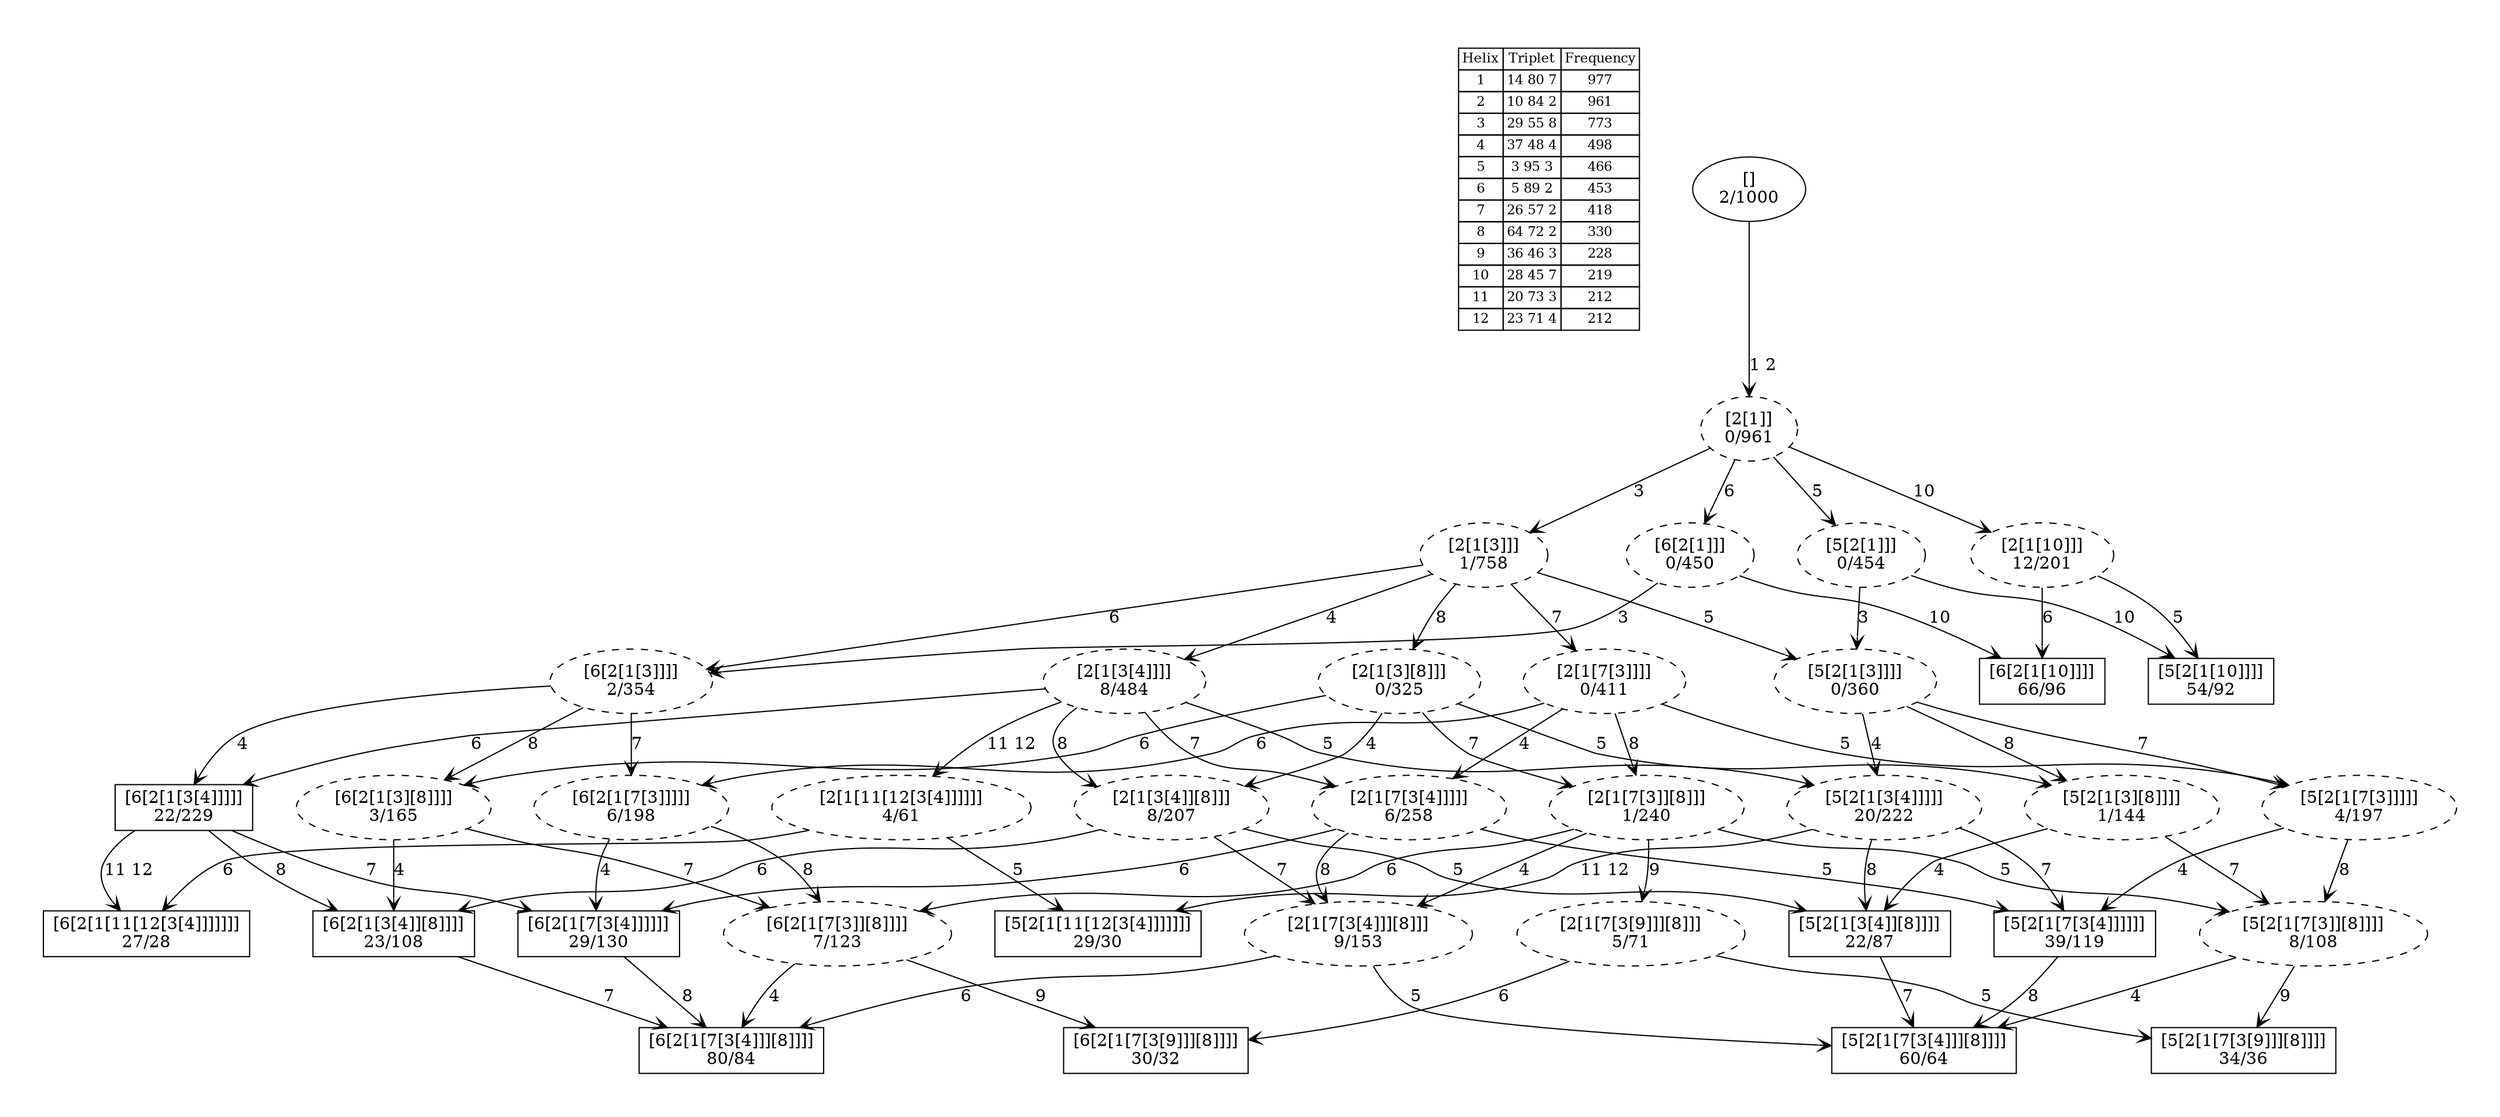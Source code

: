 digraph G {
	pad = 0.5;
	nodesep = 0.5;
"legend" [label = < <table border="0" cellborder="1" cellspacing="0"><tr><td>Helix</td><td>Triplet</td><td>Frequency</td></tr>
<tr><td>1</td><td>14 80 7</td><td>977</td></tr>
<tr><td>2</td><td>10 84 2</td><td>961</td></tr>
<tr><td>3</td><td>29 55 8</td><td>773</td></tr>
<tr><td>4</td><td>37 48 4</td><td>498</td></tr>
<tr><td>5</td><td>3 95 3</td><td>466</td></tr>
<tr><td>6</td><td>5 89 2</td><td>453</td></tr>
<tr><td>7</td><td>26 57 2</td><td>418</td></tr>
<tr><td>8</td><td>64 72 2</td><td>330</td></tr>
<tr><td>9</td><td>36 46 3</td><td>228</td></tr>
<tr><td>10</td><td>28 45 7</td><td>219</td></tr>
<tr><td>11</td><td>20 73 3</td><td>212</td></tr>
<tr><td>12</td><td>23 71 4</td><td>212</td></tr>
</table>>, shape = plaintext, fontsize=11];
"1 2 3 4 6 7 8 " [shape = box];
"1 2 6 10 " [shape = box];
"1 2 3 4 5 7 8 " [shape = box];
"1 2 5 10 " [shape = box];
"1 2 3 4 5 7 " [shape = box];
"1 2 3 5 7 8 9 " [shape = box];
"1 2 3 6 7 8 9 " [shape = box];
"1 2 3 4 5 11 12 " [shape = box];
"1 2 3 4 6 7 " [shape = box];
"1 2 3 4 6 11 12 " [shape = box];
"1 2 3 4 6 8 " [shape = box];
"1 2 3 4 6 " [shape = box];
"1 2 3 4 5 8 " [shape = box];
"1 2 6 " [style = dashed];
"1 2 3 4 7 8 " [style = dashed];
"1 2 " [style = dashed];
"1 2 3 4 7 " [style = dashed];
"1 2 3 7 8 " [style = dashed];
"1 2 3 6 7 8 " [style = dashed];
"1 2 3 4 " [style = dashed];
"1 2 3 4 8 " [style = dashed];
"1 2 10 " [style = dashed];
"1 2 5 " [style = dashed];
"1 2 3 5 7 8 " [style = dashed];
"1 2 3 4 5 " [style = dashed];
"1 2 3 5 7 " [style = dashed];
"1 2 3 7 " [style = dashed];
"1 2 3 7 8 9 " [style = dashed];
"1 2 3 5 " [style = dashed];
"1 2 3 " [style = dashed];
"1 2 3 8 " [style = dashed];
"1 2 3 5 8 " [style = dashed];
"1 2 3 6 7 " [style = dashed];
"1 2 3 6 " [style = dashed];
"1 2 3 6 8 " [style = dashed];
"1 2 3 4 11 12 " [style = dashed];
"1 2 3 4 6 7 8 " [label = "[6[2[1[7[3[4]]][8]]]]\n80/84"];
"1 2 6 10 " [label = "[6[2[1[10]]]]\n66/96"];
"1 2 3 4 5 7 8 " [label = "[5[2[1[7[3[4]]][8]]]]\n60/64"];
"1 2 5 10 " [label = "[5[2[1[10]]]]\n54/92"];
"1 2 3 4 5 7 " [label = "[5[2[1[7[3[4]]]]]]\n39/119"];
"1 2 3 5 7 8 9 " [label = "[5[2[1[7[3[9]]][8]]]]\n34/36"];
"1 2 3 6 7 8 9 " [label = "[6[2[1[7[3[9]]][8]]]]\n30/32"];
"1 2 3 4 5 11 12 " [label = "[5[2[1[11[12[3[4]]]]]]]\n29/30"];
"1 2 3 4 6 7 " [label = "[6[2[1[7[3[4]]]]]]\n29/130"];
"1 2 3 4 6 11 12 " [label = "[6[2[1[11[12[3[4]]]]]]]\n27/28"];
"1 2 3 4 6 8 " [label = "[6[2[1[3[4]][8]]]]\n23/108"];
"1 2 3 4 6 " [label = "[6[2[1[3[4]]]]]\n22/229"];
"1 2 3 4 5 8 " [label = "[5[2[1[3[4]][8]]]]\n22/87"];
"1 2 6 " [label = "[6[2[1]]]\n0/450"];
"1 2 3 4 7 8 " [label = "[2[1[7[3[4]]][8]]]\n9/153"];
"1 2 " [label = "[2[1]]\n0/961"];
"1 2 3 4 7 " [label = "[2[1[7[3[4]]]]]\n6/258"];
"1 2 3 7 8 " [label = "[2[1[7[3]][8]]]\n1/240"];
"1 2 3 6 7 8 " [label = "[6[2[1[7[3]][8]]]]\n7/123"];
"1 2 3 4 " [label = "[2[1[3[4]]]]\n8/484"];
"1 2 3 4 8 " [label = "[2[1[3[4]][8]]]\n8/207"];
"1 2 10 " [label = "[2[1[10]]]\n12/201"];
"1 2 5 " [label = "[5[2[1]]]\n0/454"];
"1 2 3 5 7 8 " [label = "[5[2[1[7[3]][8]]]]\n8/108"];
"1 2 3 4 5 " [label = "[5[2[1[3[4]]]]]\n20/222"];
"1 2 3 5 7 " [label = "[5[2[1[7[3]]]]]\n4/197"];
"1 2 3 7 " [label = "[2[1[7[3]]]]\n0/411"];
"1 2 3 7 8 9 " [label = "[2[1[7[3[9]]][8]]]\n5/71"];
"1 2 3 5 " [label = "[5[2[1[3]]]]\n0/360"];
"1 2 3 " [label = "[2[1[3]]]\n1/758"];
"1 2 3 8 " [label = "[2[1[3][8]]]\n0/325"];
"1 2 3 5 8 " [label = "[5[2[1[3][8]]]]\n1/144"];
"1 2 3 6 7 " [label = "[6[2[1[7[3]]]]]\n6/198"];
"1 2 3 6 " [label = "[6[2[1[3]]]]\n2/354"];
"1 2 3 6 8 " [label = "[6[2[1[3][8]]]]\n3/165"];
"1 2 3 4 11 12 " [label = "[2[1[11[12[3[4]]]]]]\n4/61"];
"" [label = "[]\n2/1000"];
"1 2 3 4 5 7 " -> "1 2 3 4 5 7 8 " [label = "8 ", arrowhead = vee];
"1 2 3 4 6 7 " -> "1 2 3 4 6 7 8 " [label = "8 ", arrowhead = vee];
"1 2 3 4 6 8 " -> "1 2 3 4 6 7 8 " [label = "7 ", arrowhead = vee];
"1 2 3 4 6 " -> "1 2 3 4 6 7 " [label = "7 ", arrowhead = vee];
"1 2 3 4 6 " -> "1 2 3 4 6 11 12 " [label = "11 12 ", arrowhead = vee];
"1 2 3 4 6 " -> "1 2 3 4 6 8 " [label = "8 ", arrowhead = vee];
"1 2 3 4 5 8 " -> "1 2 3 4 5 7 8 " [label = "7 ", arrowhead = vee];
"1 2 6 " -> "1 2 6 10 " [label = "10 ", arrowhead = vee];
"1 2 6 " -> "1 2 3 6 " [label = "3 ", arrowhead = vee];
"1 2 3 4 7 8 " -> "1 2 3 4 6 7 8 " [label = "6 ", arrowhead = vee];
"1 2 3 4 7 8 " -> "1 2 3 4 5 7 8 " [label = "5 ", arrowhead = vee];
"1 2 " -> "1 2 6 " [label = "6 ", arrowhead = vee];
"1 2 " -> "1 2 10 " [label = "10 ", arrowhead = vee];
"1 2 " -> "1 2 5 " [label = "5 ", arrowhead = vee];
"1 2 " -> "1 2 3 " [label = "3 ", arrowhead = vee];
"1 2 3 4 7 " -> "1 2 3 4 5 7 " [label = "5 ", arrowhead = vee];
"1 2 3 4 7 " -> "1 2 3 4 7 8 " [label = "8 ", arrowhead = vee];
"1 2 3 4 7 " -> "1 2 3 4 6 7 " [label = "6 ", arrowhead = vee];
"1 2 3 7 8 " -> "1 2 3 4 7 8 " [label = "4 ", arrowhead = vee];
"1 2 3 7 8 " -> "1 2 3 6 7 8 " [label = "6 ", arrowhead = vee];
"1 2 3 7 8 " -> "1 2 3 5 7 8 " [label = "5 ", arrowhead = vee];
"1 2 3 7 8 " -> "1 2 3 7 8 9 " [label = "9 ", arrowhead = vee];
"1 2 3 6 7 8 " -> "1 2 3 4 6 7 8 " [label = "4 ", arrowhead = vee];
"1 2 3 6 7 8 " -> "1 2 3 6 7 8 9 " [label = "9 ", arrowhead = vee];
"1 2 3 4 " -> "1 2 3 4 7 " [label = "7 ", arrowhead = vee];
"1 2 3 4 " -> "1 2 3 4 8 " [label = "8 ", arrowhead = vee];
"1 2 3 4 " -> "1 2 3 4 5 " [label = "5 ", arrowhead = vee];
"1 2 3 4 " -> "1 2 3 4 11 12 " [label = "11 12 ", arrowhead = vee];
"1 2 3 4 " -> "1 2 3 4 6 " [label = "6 ", arrowhead = vee];
"1 2 3 4 8 " -> "1 2 3 4 5 8 " [label = "5 ", arrowhead = vee];
"1 2 3 4 8 " -> "1 2 3 4 7 8 " [label = "7 ", arrowhead = vee];
"1 2 3 4 8 " -> "1 2 3 4 6 8 " [label = "6 ", arrowhead = vee];
"1 2 10 " -> "1 2 6 10 " [label = "6 ", arrowhead = vee];
"1 2 10 " -> "1 2 5 10 " [label = "5 ", arrowhead = vee];
"1 2 5 " -> "1 2 5 10 " [label = "10 ", arrowhead = vee];
"1 2 5 " -> "1 2 3 5 " [label = "3 ", arrowhead = vee];
"1 2 3 5 7 8 " -> "1 2 3 4 5 7 8 " [label = "4 ", arrowhead = vee];
"1 2 3 5 7 8 " -> "1 2 3 5 7 8 9 " [label = "9 ", arrowhead = vee];
"1 2 3 4 5 " -> "1 2 3 4 5 11 12 " [label = "11 12 ", arrowhead = vee];
"1 2 3 4 5 " -> "1 2 3 4 5 7 " [label = "7 ", arrowhead = vee];
"1 2 3 4 5 " -> "1 2 3 4 5 8 " [label = "8 ", arrowhead = vee];
"1 2 3 5 7 " -> "1 2 3 4 5 7 " [label = "4 ", arrowhead = vee];
"1 2 3 5 7 " -> "1 2 3 5 7 8 " [label = "8 ", arrowhead = vee];
"1 2 3 7 " -> "1 2 3 4 7 " [label = "4 ", arrowhead = vee];
"1 2 3 7 " -> "1 2 3 7 8 " [label = "8 ", arrowhead = vee];
"1 2 3 7 " -> "1 2 3 5 7 " [label = "5 ", arrowhead = vee];
"1 2 3 7 " -> "1 2 3 6 7 " [label = "6 ", arrowhead = vee];
"1 2 3 7 8 9 " -> "1 2 3 5 7 8 9 " [label = "5 ", arrowhead = vee];
"1 2 3 7 8 9 " -> "1 2 3 6 7 8 9 " [label = "6 ", arrowhead = vee];
"1 2 3 5 " -> "1 2 3 4 5 " [label = "4 ", arrowhead = vee];
"1 2 3 5 " -> "1 2 3 5 7 " [label = "7 ", arrowhead = vee];
"1 2 3 5 " -> "1 2 3 5 8 " [label = "8 ", arrowhead = vee];
"1 2 3 " -> "1 2 3 4 " [label = "4 ", arrowhead = vee];
"1 2 3 " -> "1 2 3 7 " [label = "7 ", arrowhead = vee];
"1 2 3 " -> "1 2 3 5 " [label = "5 ", arrowhead = vee];
"1 2 3 " -> "1 2 3 8 " [label = "8 ", arrowhead = vee];
"1 2 3 " -> "1 2 3 6 " [label = "6 ", arrowhead = vee];
"1 2 3 8 " -> "1 2 3 7 8 " [label = "7 ", arrowhead = vee];
"1 2 3 8 " -> "1 2 3 4 8 " [label = "4 ", arrowhead = vee];
"1 2 3 8 " -> "1 2 3 5 8 " [label = "5 ", arrowhead = vee];
"1 2 3 8 " -> "1 2 3 6 8 " [label = "6 ", arrowhead = vee];
"1 2 3 5 8 " -> "1 2 3 4 5 8 " [label = "4 ", arrowhead = vee];
"1 2 3 5 8 " -> "1 2 3 5 7 8 " [label = "7 ", arrowhead = vee];
"1 2 3 6 7 " -> "1 2 3 4 6 7 " [label = "4 ", arrowhead = vee];
"1 2 3 6 7 " -> "1 2 3 6 7 8 " [label = "8 ", arrowhead = vee];
"1 2 3 6 " -> "1 2 3 6 7 " [label = "7 ", arrowhead = vee];
"1 2 3 6 " -> "1 2 3 6 8 " [label = "8 ", arrowhead = vee];
"1 2 3 6 " -> "1 2 3 4 6 " [label = "4 ", arrowhead = vee];
"1 2 3 6 8 " -> "1 2 3 4 6 8 " [label = "4 ", arrowhead = vee];
"1 2 3 6 8 " -> "1 2 3 6 7 8 " [label = "7 ", arrowhead = vee];
"1 2 3 4 11 12 " -> "1 2 3 4 5 11 12 " [label = "5 ", arrowhead = vee];
"1 2 3 4 11 12 " -> "1 2 3 4 6 11 12 " [label = "6 ", arrowhead = vee];
"" -> "1 2 " [label = "1 2 ", arrowhead = vee];
}